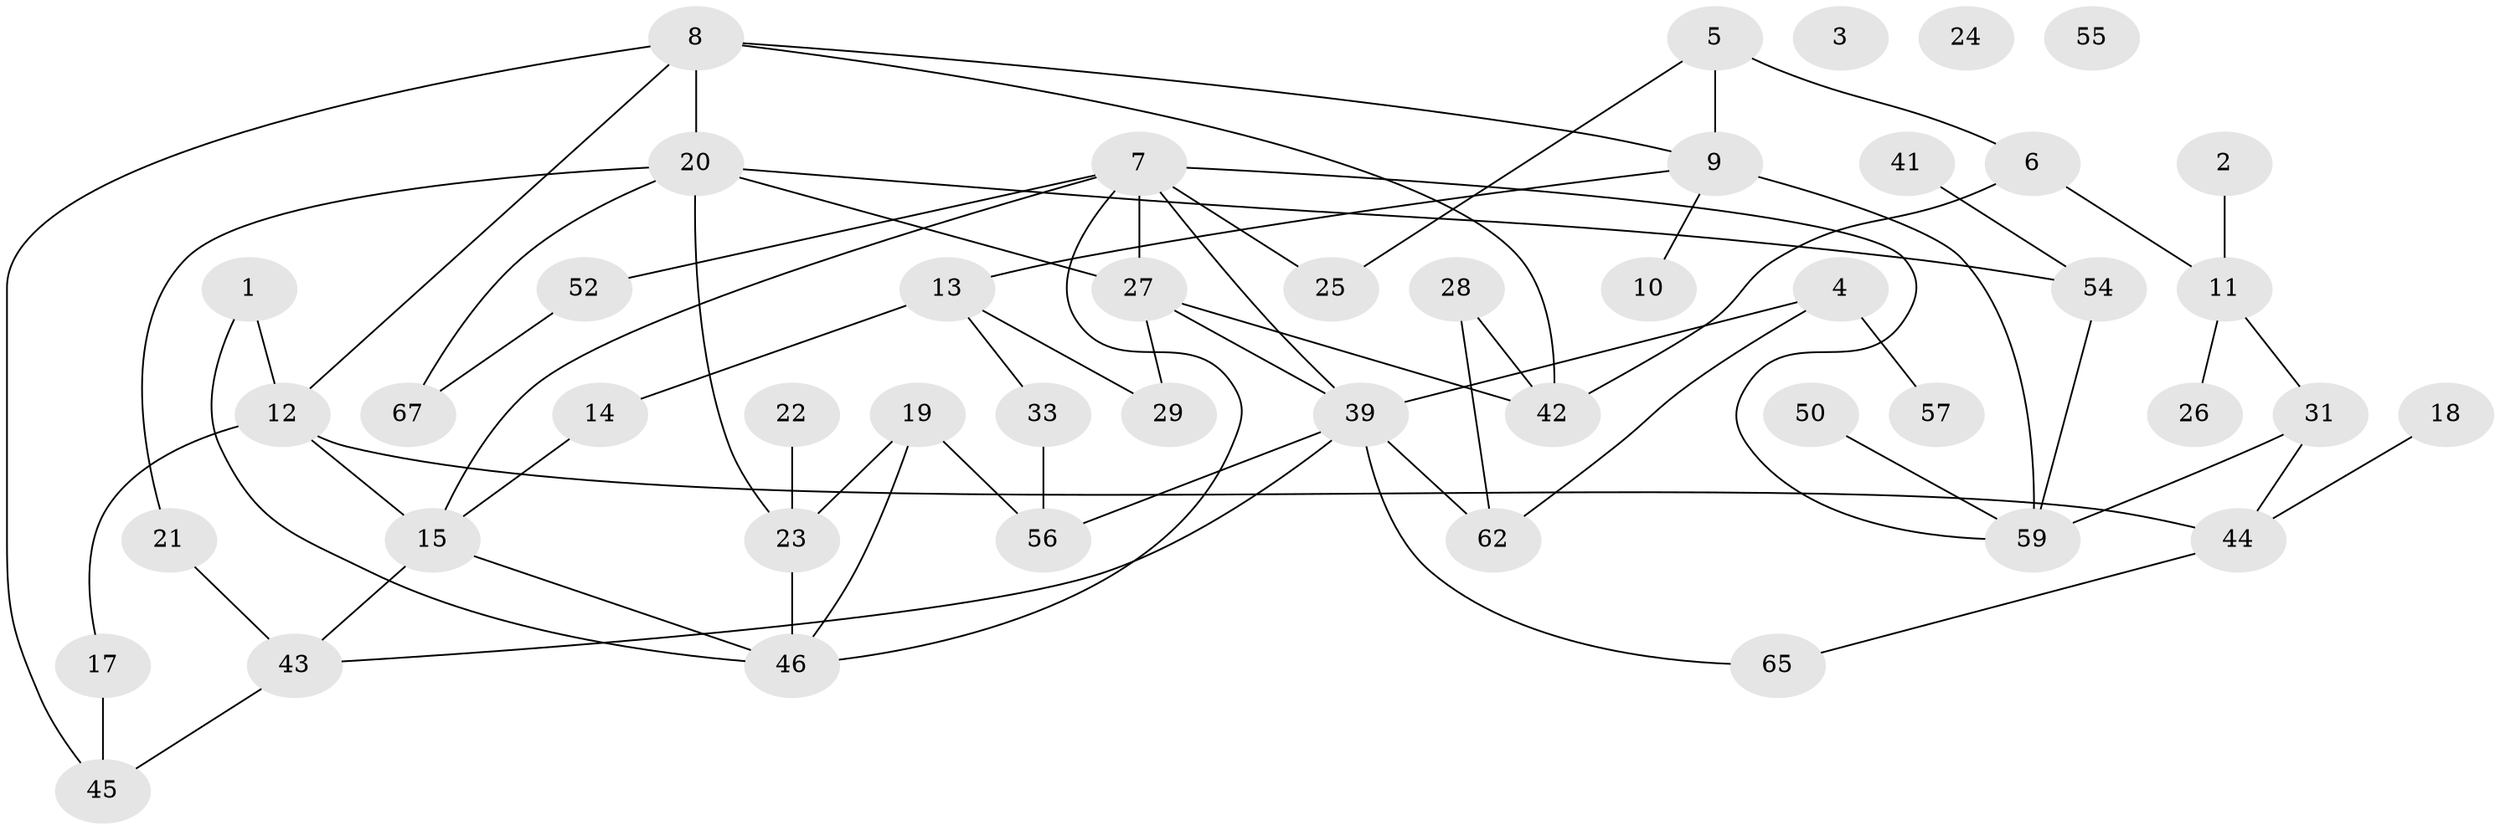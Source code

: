 // Generated by graph-tools (version 1.1) at 2025/23/03/03/25 07:23:28]
// undirected, 47 vertices, 68 edges
graph export_dot {
graph [start="1"]
  node [color=gray90,style=filled];
  1;
  2;
  3;
  4 [super="+38"];
  5 [super="+48"];
  6 [super="+35"];
  7 [super="+36"];
  8 [super="+63"];
  9;
  10;
  11 [super="+37"];
  12 [super="+32"];
  13 [super="+40"];
  14;
  15 [super="+16"];
  17 [super="+34"];
  18;
  19 [super="+61"];
  20 [super="+30"];
  21;
  22;
  23 [super="+58"];
  24;
  25;
  26;
  27 [super="+60"];
  28 [super="+51"];
  29;
  31;
  33 [super="+47"];
  39 [super="+53"];
  41;
  42;
  43 [super="+49"];
  44 [super="+66"];
  45;
  46 [super="+64"];
  50;
  52;
  54;
  55;
  56;
  57;
  59 [super="+68"];
  62;
  65;
  67;
  1 -- 46;
  1 -- 12;
  2 -- 11;
  4 -- 39;
  4 -- 57;
  4 -- 62;
  5 -- 25;
  5 -- 9;
  5 -- 6;
  6 -- 11;
  6 -- 42;
  7 -- 39;
  7 -- 46;
  7 -- 52;
  7 -- 25;
  7 -- 27 [weight=2];
  7 -- 59;
  7 -- 15;
  8 -- 9;
  8 -- 12;
  8 -- 20 [weight=2];
  8 -- 45;
  8 -- 42;
  9 -- 10;
  9 -- 59;
  9 -- 13;
  11 -- 26;
  11 -- 31;
  12 -- 15 [weight=2];
  12 -- 17;
  12 -- 44;
  13 -- 14;
  13 -- 29;
  13 -- 33;
  14 -- 15;
  15 -- 43;
  15 -- 46;
  17 -- 45;
  18 -- 44;
  19 -- 23;
  19 -- 46;
  19 -- 56;
  20 -- 54;
  20 -- 67;
  20 -- 21;
  20 -- 23;
  20 -- 27;
  21 -- 43;
  22 -- 23;
  23 -- 46;
  27 -- 29;
  27 -- 39;
  27 -- 42;
  28 -- 62;
  28 -- 42;
  31 -- 59;
  31 -- 44;
  33 -- 56;
  39 -- 65;
  39 -- 56;
  39 -- 62;
  39 -- 43;
  41 -- 54;
  43 -- 45;
  44 -- 65;
  50 -- 59;
  52 -- 67;
  54 -- 59;
}
